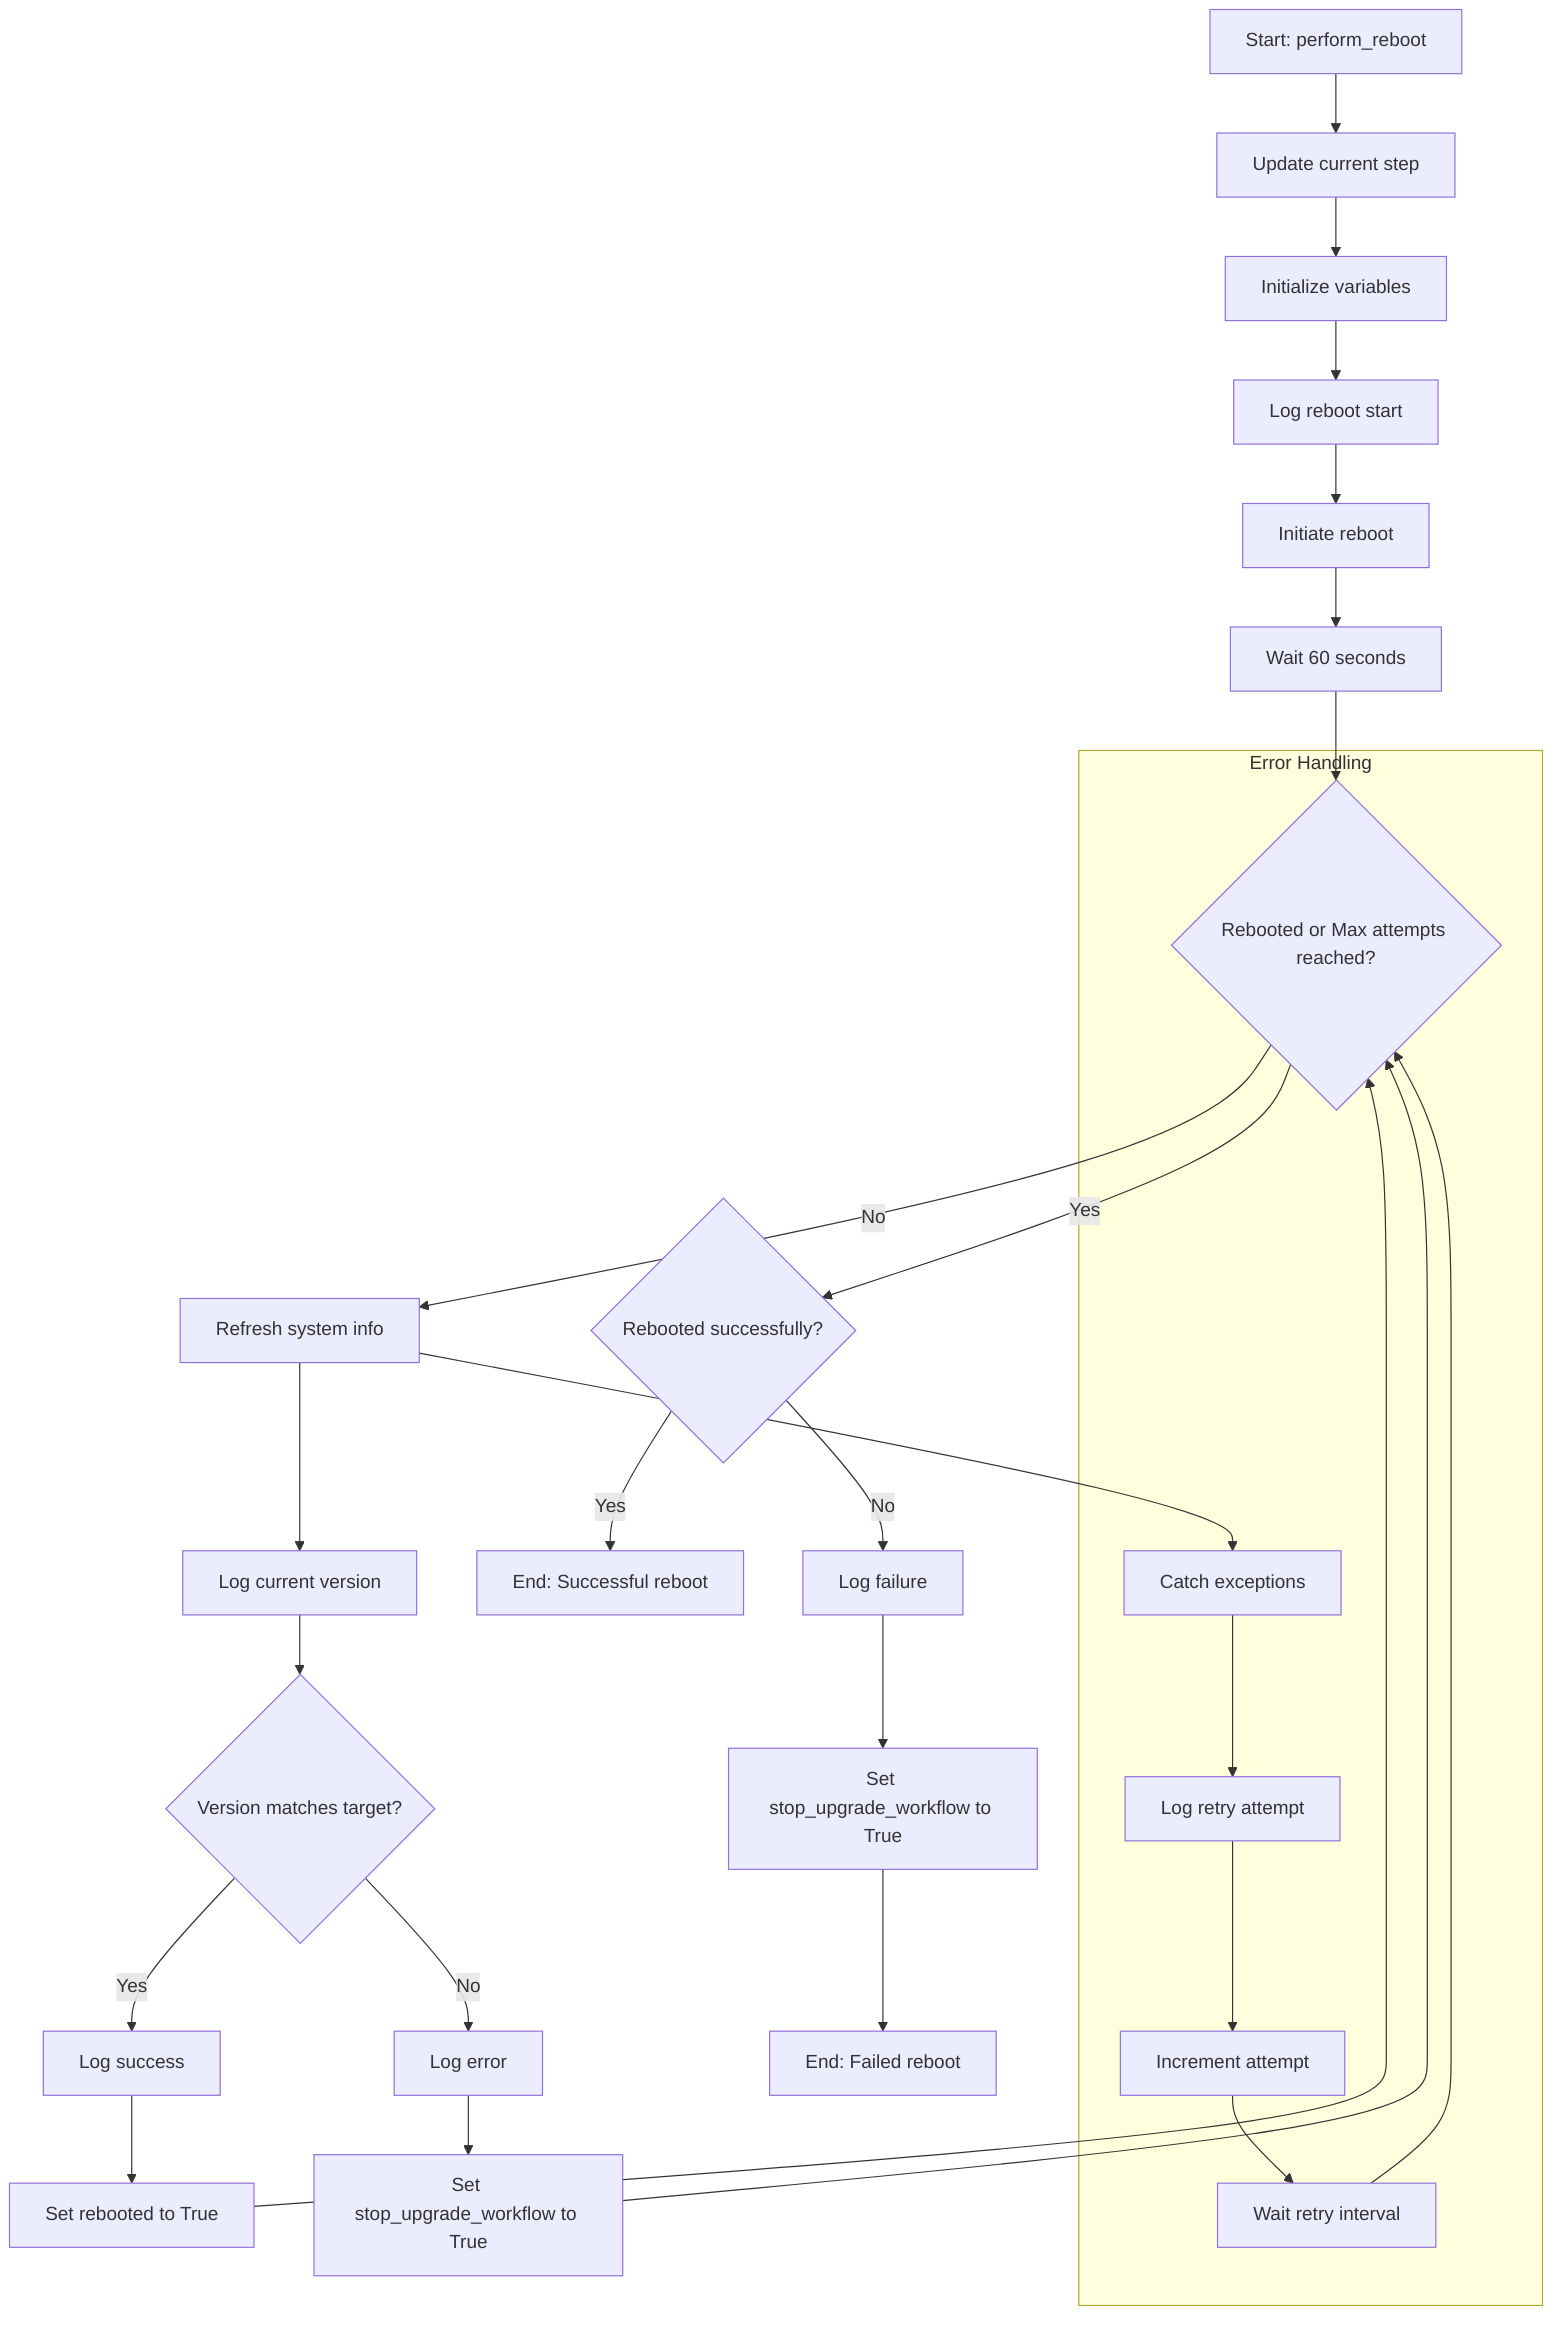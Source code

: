 flowchart TD
    A[Start: perform_reboot] --> B[Update current step]
    B --> C[Initialize variables]
    C --> D[Log reboot start]
    D --> E[Initiate reboot]
    E --> F[Wait 60 seconds]
    F --> G{Rebooted or Max attempts reached?}
    G -->|No| H[Refresh system info]
    H --> I[Log current version]
    I --> J{Version matches target?}
    J -->|Yes| K[Log success]
    J -->|No| L[Log error]
    L --> M[Set stop_upgrade_workflow to True]
    K --> N[Set rebooted to True]
    N --> G
    M --> G
    G -->|Yes| O{Rebooted successfully?}
    O -->|Yes| P[End: Successful reboot]
    O -->|No| Q[Log failure]
    Q --> R[Set stop_upgrade_workflow to True]
    R --> S[End: Failed reboot]

    subgraph Error Handling
        T[Catch exceptions]
        T --> U[Log retry attempt]
        U --> V[Increment attempt]
        V --> W[Wait retry interval]
        W --> G
    end

    H --> T
